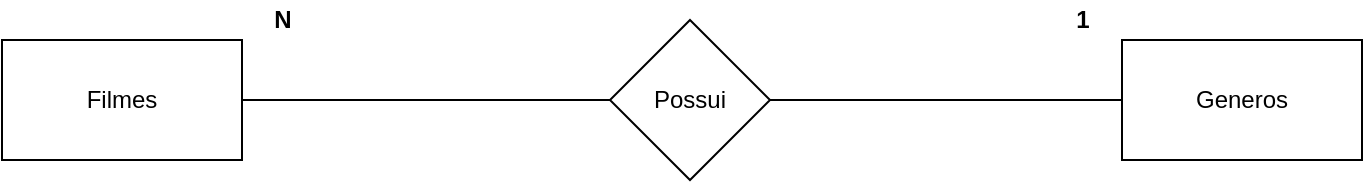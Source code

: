 <mxfile version="14.4.2" type="device"><diagram id="KSzVZo6y0rd3V_kqaaWx" name="Page-1"><mxGraphModel dx="1422" dy="794" grid="1" gridSize="10" guides="1" tooltips="1" connect="1" arrows="1" fold="1" page="1" pageScale="1" pageWidth="827" pageHeight="1169" math="0" shadow="0"><root><mxCell id="0"/><mxCell id="1" parent="0"/><mxCell id="lGrmkTbO0ZdfRf9PNbdy-1" value="Filmes" style="rounded=0;whiteSpace=wrap;html=1;" vertex="1" parent="1"><mxGeometry x="110" y="270" width="120" height="60" as="geometry"/></mxCell><mxCell id="lGrmkTbO0ZdfRf9PNbdy-2" value="Generos" style="rounded=0;whiteSpace=wrap;html=1;" vertex="1" parent="1"><mxGeometry x="670" y="270" width="120" height="60" as="geometry"/></mxCell><mxCell id="lGrmkTbO0ZdfRf9PNbdy-3" value="Possui" style="rhombus;whiteSpace=wrap;html=1;" vertex="1" parent="1"><mxGeometry x="414" y="260" width="80" height="80" as="geometry"/></mxCell><mxCell id="lGrmkTbO0ZdfRf9PNbdy-4" value="" style="endArrow=none;html=1;exitX=1;exitY=0.5;exitDx=0;exitDy=0;entryX=0;entryY=0.5;entryDx=0;entryDy=0;" edge="1" parent="1" source="lGrmkTbO0ZdfRf9PNbdy-3" target="lGrmkTbO0ZdfRf9PNbdy-2"><mxGeometry width="50" height="50" relative="1" as="geometry"><mxPoint x="520" y="305" as="sourcePoint"/><mxPoint x="640" y="305" as="targetPoint"/><Array as="points"/></mxGeometry></mxCell><mxCell id="lGrmkTbO0ZdfRf9PNbdy-5" value="" style="endArrow=none;html=1;exitX=1;exitY=0.5;exitDx=0;exitDy=0;entryX=0;entryY=0.5;entryDx=0;entryDy=0;" edge="1" parent="1" source="lGrmkTbO0ZdfRf9PNbdy-1" target="lGrmkTbO0ZdfRf9PNbdy-3"><mxGeometry width="50" height="50" relative="1" as="geometry"><mxPoint x="280" y="300" as="sourcePoint"/><mxPoint x="400" y="300" as="targetPoint"/><Array as="points"/></mxGeometry></mxCell><mxCell id="lGrmkTbO0ZdfRf9PNbdy-6" value="&lt;b&gt;N&lt;/b&gt;" style="text;html=1;align=center;verticalAlign=middle;resizable=0;points=[];autosize=1;" vertex="1" parent="1"><mxGeometry x="240" y="250" width="20" height="20" as="geometry"/></mxCell><mxCell id="lGrmkTbO0ZdfRf9PNbdy-8" value="&lt;b&gt;1&lt;/b&gt;" style="text;html=1;align=center;verticalAlign=middle;resizable=0;points=[];autosize=1;" vertex="1" parent="1"><mxGeometry x="640" y="250" width="20" height="20" as="geometry"/></mxCell></root></mxGraphModel></diagram></mxfile>